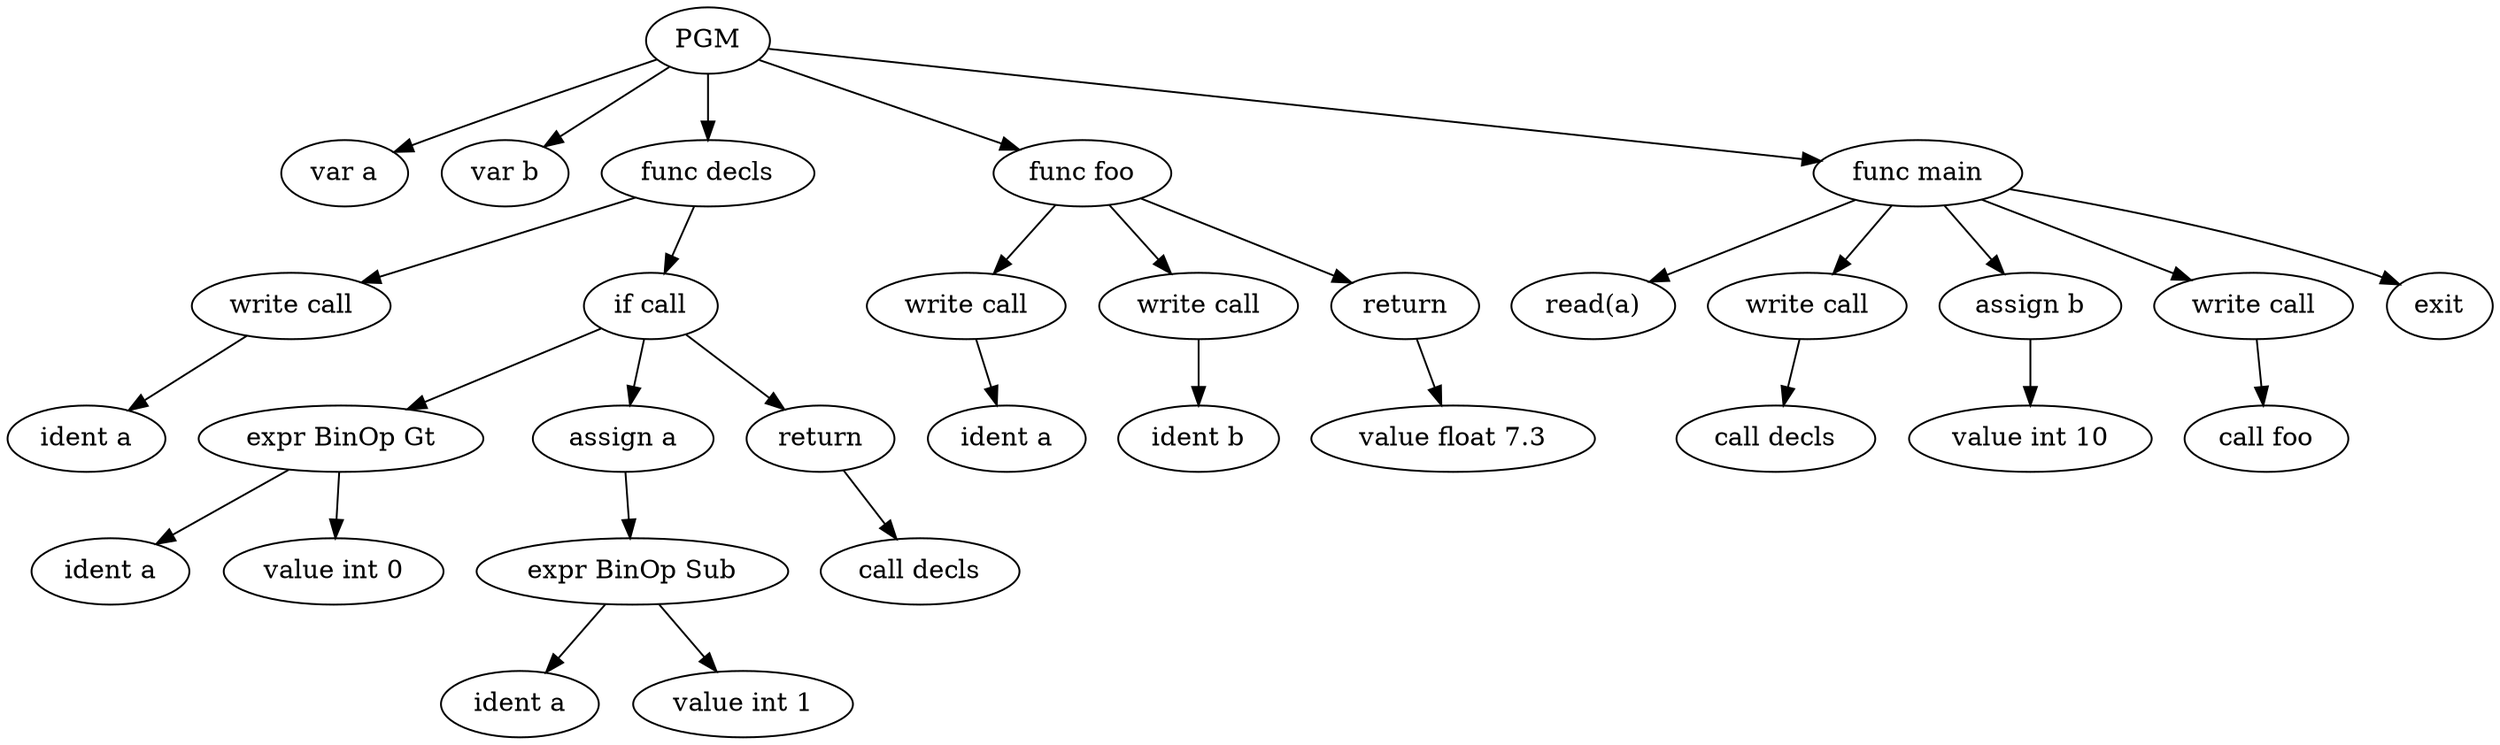 digraph ast {
0[label = PGM, shape = ellipse]
1[label = "var a", shape = ellipse]
0 -> 1
2[label = "var b", shape = ellipse]
0 -> 2
3[label = "func decls", shape = ellipse]
0 -> 3
4[label = "write call", shape = ellipse]
3 -> 4
5[label = "ident a", shape = ellipse]
4 -> 5
6[label = "if call", shape = ellipse]
3 -> 6
7[label = "expr BinOp Gt", shape = ellipse]
6 -> 7
8[label = "ident a", shape = ellipse]
7 -> 8
9[label = "value int 0", shape = ellipse]
7 -> 9
10[label = "assign a", shape = ellipse]
6 -> 10
11[label = "expr BinOp Sub", shape = ellipse]
10 -> 11
12[label = "ident a", shape = ellipse]
11 -> 12
13[label = "value int 1", shape = ellipse]
11 -> 13
14[label = "return", shape = ellipse]
6 -> 14
15[label = "call decls", shape = ellipse]
14 -> 15
16[label = "func foo", shape = ellipse]
0 -> 16
17[label = "write call", shape = ellipse]
16 -> 17
18[label = "ident a", shape = ellipse]
17 -> 18
19[label = "write call", shape = ellipse]
16 -> 19
20[label = "ident b", shape = ellipse]
19 -> 20
21[label = "return", shape = ellipse]
16 -> 21
22[label = "value float 7.3", shape = ellipse]
21 -> 22
23[label = "func main", shape = ellipse]
0 -> 23
24[label = "read(a)", shape = ellipse]
23 -> 24
25[label = "write call", shape = ellipse]
23 -> 25
26[label = "call decls", shape = ellipse]
25 -> 26
27[label = "assign b", shape = ellipse]
23 -> 27
28[label = "value int 10", shape = ellipse]
27 -> 28
29[label = "write call", shape = ellipse]
23 -> 29
30[label = "call foo", shape = ellipse]
29 -> 30
31[label = "exit", shape = ellipse]
23 -> 31
}